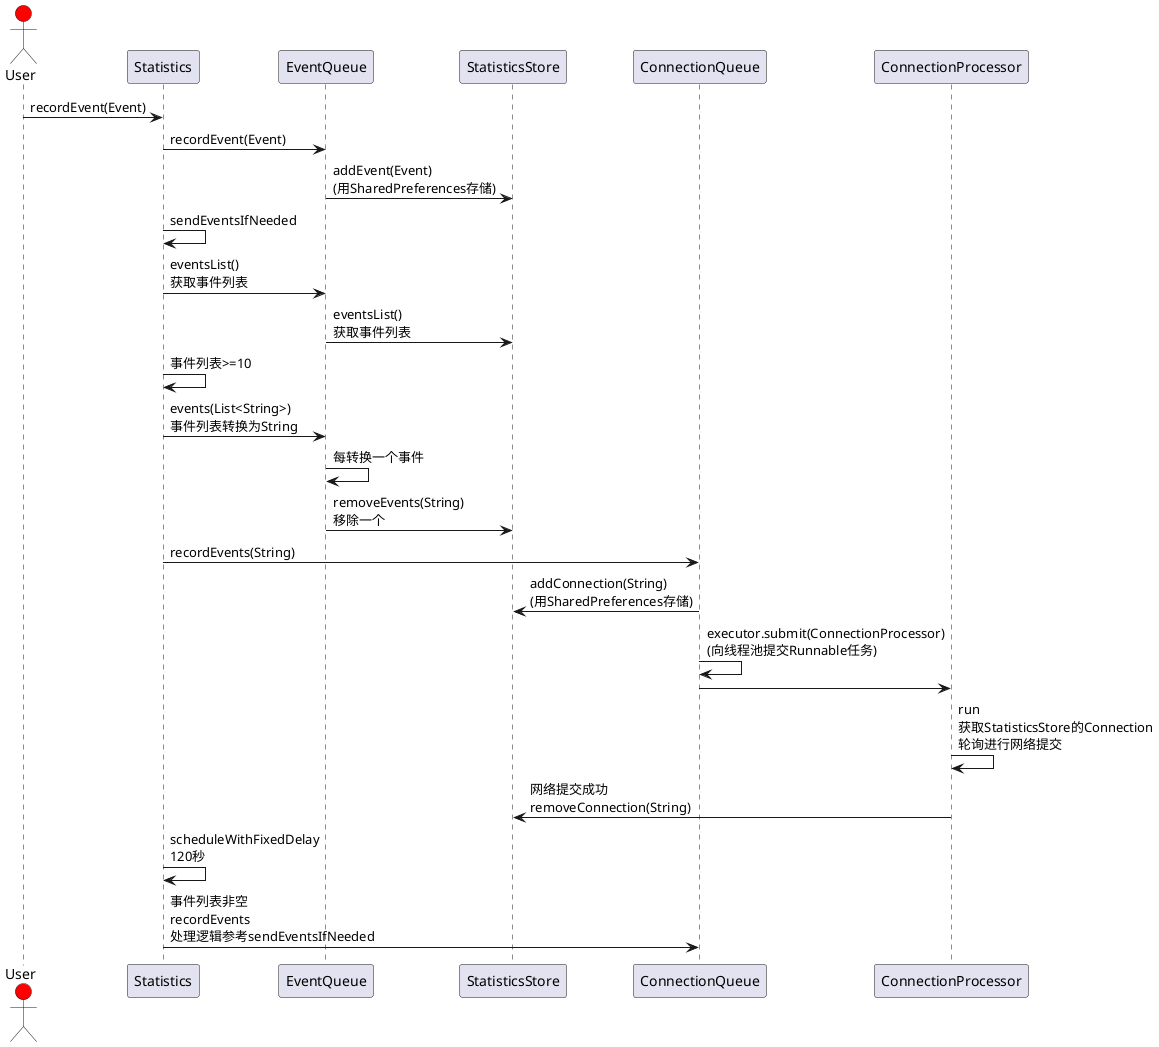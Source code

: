 @startuml
actor User #red
User -> Statistics: recordEvent(Event)
Statistics -> EventQueue: recordEvent(Event)
EventQueue -> StatisticsStore:  addEvent(Event)\n(用SharedPreferences存储)

Statistics -> Statistics: sendEventsIfNeeded
Statistics -> EventQueue: eventsList()\n获取事件列表
EventQueue -> StatisticsStore: eventsList()\n获取事件列表
Statistics -> Statistics: 事件列表>=10
Statistics -> EventQueue: events(List<String>)\n事件列表转换为String
EventQueue -> EventQueue: 每转换一个事件
EventQueue -> StatisticsStore: removeEvents(String)\n移除一个
Statistics -> ConnectionQueue: recordEvents(String)
ConnectionQueue -> StatisticsStore: addConnection(String)\n(用SharedPreferences存储)
ConnectionQueue -> ConnectionQueue:  executor.submit(ConnectionProcessor)\n(向线程池提交Runnable任务)
ConnectionQueue -> ConnectionProcessor
ConnectionProcessor -> ConnectionProcessor: run\n获取StatisticsStore的Connection\n轮询进行网络提交
ConnectionProcessor -> StatisticsStore: 网络提交成功\nremoveConnection(String)

Statistics -> Statistics: scheduleWithFixedDelay\n120秒
Statistics -> ConnectionQueue: 事件列表非空\nrecordEvents\n处理逻辑参考sendEventsIfNeeded
@enduml